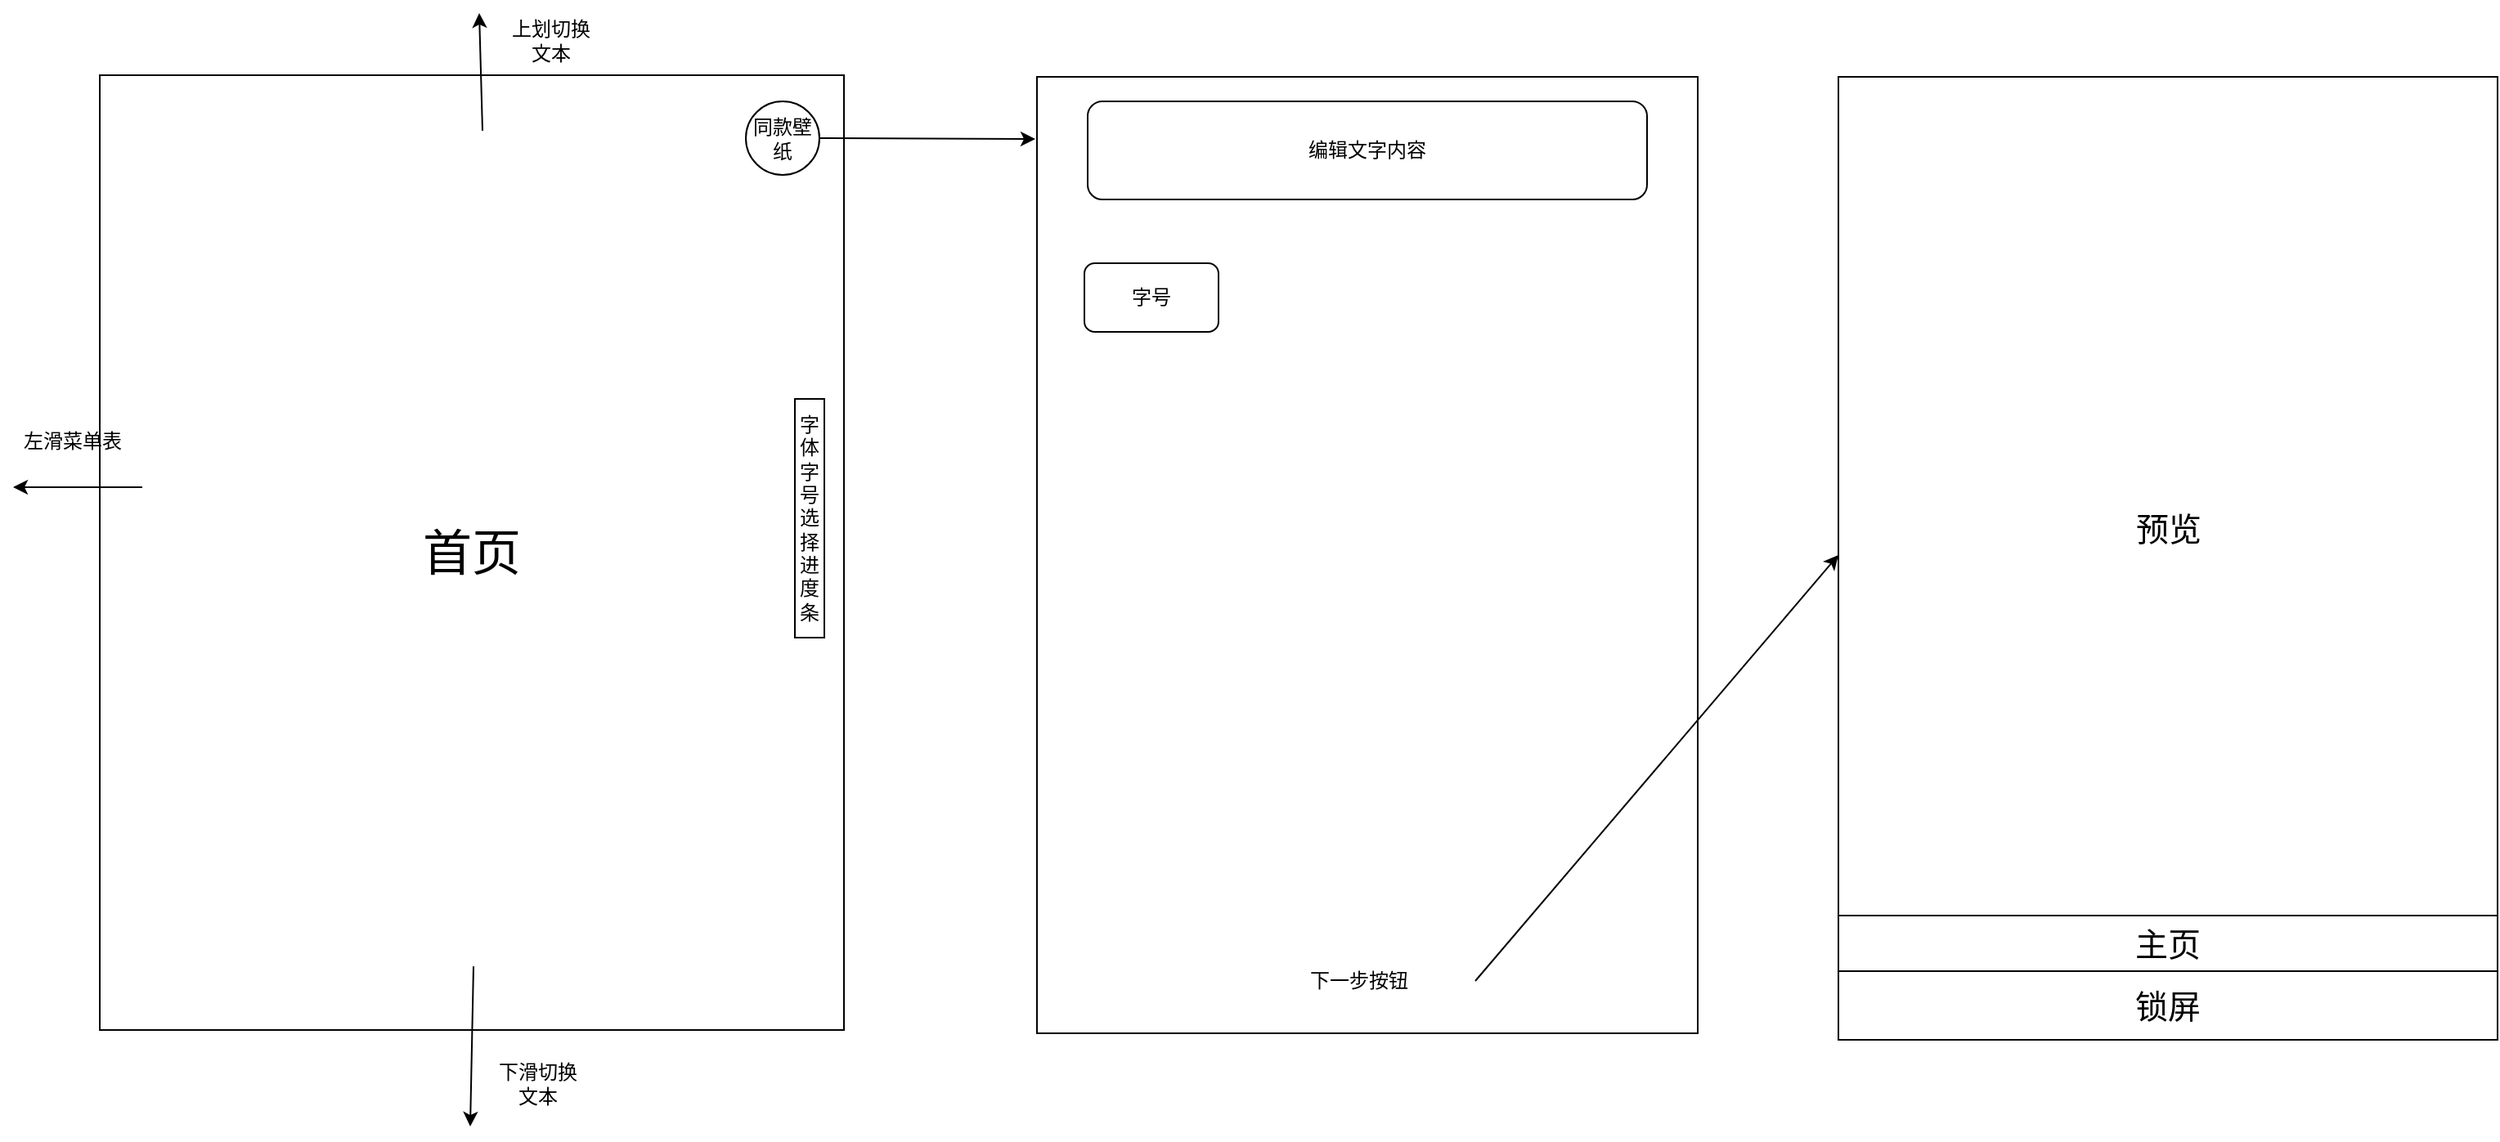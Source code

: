 <mxfile version="20.5.3" type="github">
  <diagram id="NibDUvDqD3EurydthZ9z" name="第 1 页">
    <mxGraphModel dx="1778" dy="951" grid="0" gridSize="10" guides="1" tooltips="1" connect="1" arrows="1" fold="1" page="1" pageScale="1" pageWidth="827" pageHeight="1169" math="0" shadow="0">
      <root>
        <mxCell id="0" />
        <mxCell id="1" parent="0" />
        <mxCell id="5lDLEtNl-U_LF5MJW9UV-1" value="&lt;font style=&quot;font-size: 30px;&quot;&gt;首页&lt;/font&gt;" style="rounded=0;whiteSpace=wrap;html=1;" vertex="1" parent="1">
          <mxGeometry x="146" y="98" width="455" height="584" as="geometry" />
        </mxCell>
        <mxCell id="5lDLEtNl-U_LF5MJW9UV-2" value="同款壁纸" style="ellipse;whiteSpace=wrap;html=1;aspect=fixed;" vertex="1" parent="1">
          <mxGeometry x="541" y="114" width="45" height="45" as="geometry" />
        </mxCell>
        <mxCell id="5lDLEtNl-U_LF5MJW9UV-3" value="" style="endArrow=classic;html=1;rounded=0;" edge="1" parent="1">
          <mxGeometry width="50" height="50" relative="1" as="geometry">
            <mxPoint x="380" y="132" as="sourcePoint" />
            <mxPoint x="378" y="60" as="targetPoint" />
          </mxGeometry>
        </mxCell>
        <mxCell id="5lDLEtNl-U_LF5MJW9UV-4" value="" style="endArrow=classic;html=1;rounded=0;" edge="1" parent="1">
          <mxGeometry width="50" height="50" relative="1" as="geometry">
            <mxPoint x="374.5" y="643" as="sourcePoint" />
            <mxPoint x="372.5" y="741" as="targetPoint" />
          </mxGeometry>
        </mxCell>
        <mxCell id="5lDLEtNl-U_LF5MJW9UV-5" value="上划切换文本" style="text;html=1;strokeColor=none;fillColor=none;align=center;verticalAlign=middle;whiteSpace=wrap;rounded=0;" vertex="1" parent="1">
          <mxGeometry x="392" y="62" width="60" height="30" as="geometry" />
        </mxCell>
        <mxCell id="5lDLEtNl-U_LF5MJW9UV-6" value="下滑切换文本" style="text;html=1;strokeColor=none;fillColor=none;align=center;verticalAlign=middle;whiteSpace=wrap;rounded=0;" vertex="1" parent="1">
          <mxGeometry x="384" y="700" width="60" height="30" as="geometry" />
        </mxCell>
        <mxCell id="5lDLEtNl-U_LF5MJW9UV-8" value="" style="endArrow=classic;html=1;rounded=0;fontSize=30;" edge="1" parent="1">
          <mxGeometry width="50" height="50" relative="1" as="geometry">
            <mxPoint x="172" y="350" as="sourcePoint" />
            <mxPoint x="93" y="350" as="targetPoint" />
          </mxGeometry>
        </mxCell>
        <mxCell id="5lDLEtNl-U_LF5MJW9UV-10" value="左滑菜单表" style="text;html=1;strokeColor=none;fillColor=none;align=center;verticalAlign=middle;whiteSpace=wrap;rounded=0;fontSize=12;" vertex="1" parent="1">
          <mxGeometry x="86" y="307" width="87" height="30" as="geometry" />
        </mxCell>
        <mxCell id="5lDLEtNl-U_LF5MJW9UV-12" value="字体字号选择进度条" style="rounded=0;whiteSpace=wrap;html=1;fontSize=12;" vertex="1" parent="1">
          <mxGeometry x="571" y="296" width="18" height="146" as="geometry" />
        </mxCell>
        <mxCell id="5lDLEtNl-U_LF5MJW9UV-14" value="" style="rounded=0;whiteSpace=wrap;html=1;fontSize=12;" vertex="1" parent="1">
          <mxGeometry x="719" y="99" width="404" height="585" as="geometry" />
        </mxCell>
        <mxCell id="5lDLEtNl-U_LF5MJW9UV-15" value="" style="endArrow=classic;html=1;rounded=0;fontSize=12;exitX=1;exitY=0.5;exitDx=0;exitDy=0;" edge="1" parent="1" source="5lDLEtNl-U_LF5MJW9UV-2">
          <mxGeometry width="50" height="50" relative="1" as="geometry">
            <mxPoint x="582" y="169" as="sourcePoint" />
            <mxPoint x="718" y="137" as="targetPoint" />
          </mxGeometry>
        </mxCell>
        <mxCell id="5lDLEtNl-U_LF5MJW9UV-16" value="下一步按钮" style="text;html=1;strokeColor=none;fillColor=none;align=center;verticalAlign=middle;whiteSpace=wrap;rounded=0;fontSize=12;" vertex="1" parent="1">
          <mxGeometry x="845" y="637" width="142" height="30" as="geometry" />
        </mxCell>
        <mxCell id="5lDLEtNl-U_LF5MJW9UV-17" value="编辑文字内容" style="rounded=1;whiteSpace=wrap;html=1;fontSize=12;" vertex="1" parent="1">
          <mxGeometry x="750" y="114" width="342" height="60" as="geometry" />
        </mxCell>
        <mxCell id="5lDLEtNl-U_LF5MJW9UV-18" value="字号" style="rounded=1;whiteSpace=wrap;html=1;fontSize=12;" vertex="1" parent="1">
          <mxGeometry x="748" y="213" width="82" height="42" as="geometry" />
        </mxCell>
        <mxCell id="5lDLEtNl-U_LF5MJW9UV-20" value="" style="rounded=0;whiteSpace=wrap;html=1;fontSize=12;" vertex="1" parent="1">
          <mxGeometry x="1209" y="99" width="403" height="585" as="geometry" />
        </mxCell>
        <mxCell id="5lDLEtNl-U_LF5MJW9UV-23" value="&lt;font style=&quot;font-size: 20px;&quot;&gt;预览&lt;/font&gt;" style="text;html=1;strokeColor=none;fillColor=none;align=center;verticalAlign=middle;whiteSpace=wrap;rounded=0;fontSize=12;" vertex="1" parent="1">
          <mxGeometry x="1341.5" y="345" width="138" height="60" as="geometry" />
        </mxCell>
        <mxCell id="5lDLEtNl-U_LF5MJW9UV-25" value="锁屏" style="rounded=0;whiteSpace=wrap;html=1;fontSize=20;" vertex="1" parent="1">
          <mxGeometry x="1209" y="646" width="403" height="42" as="geometry" />
        </mxCell>
        <mxCell id="5lDLEtNl-U_LF5MJW9UV-27" value="主页" style="rounded=0;whiteSpace=wrap;html=1;fontSize=20;" vertex="1" parent="1">
          <mxGeometry x="1209" y="612" width="403" height="34" as="geometry" />
        </mxCell>
        <mxCell id="5lDLEtNl-U_LF5MJW9UV-28" value="" style="endArrow=classic;html=1;rounded=0;fontSize=20;exitX=1;exitY=0.5;exitDx=0;exitDy=0;entryX=0;entryY=0.5;entryDx=0;entryDy=0;" edge="1" parent="1" source="5lDLEtNl-U_LF5MJW9UV-16" target="5lDLEtNl-U_LF5MJW9UV-20">
          <mxGeometry width="50" height="50" relative="1" as="geometry">
            <mxPoint x="1133" y="862" as="sourcePoint" />
            <mxPoint x="1183" y="812" as="targetPoint" />
          </mxGeometry>
        </mxCell>
      </root>
    </mxGraphModel>
  </diagram>
</mxfile>

